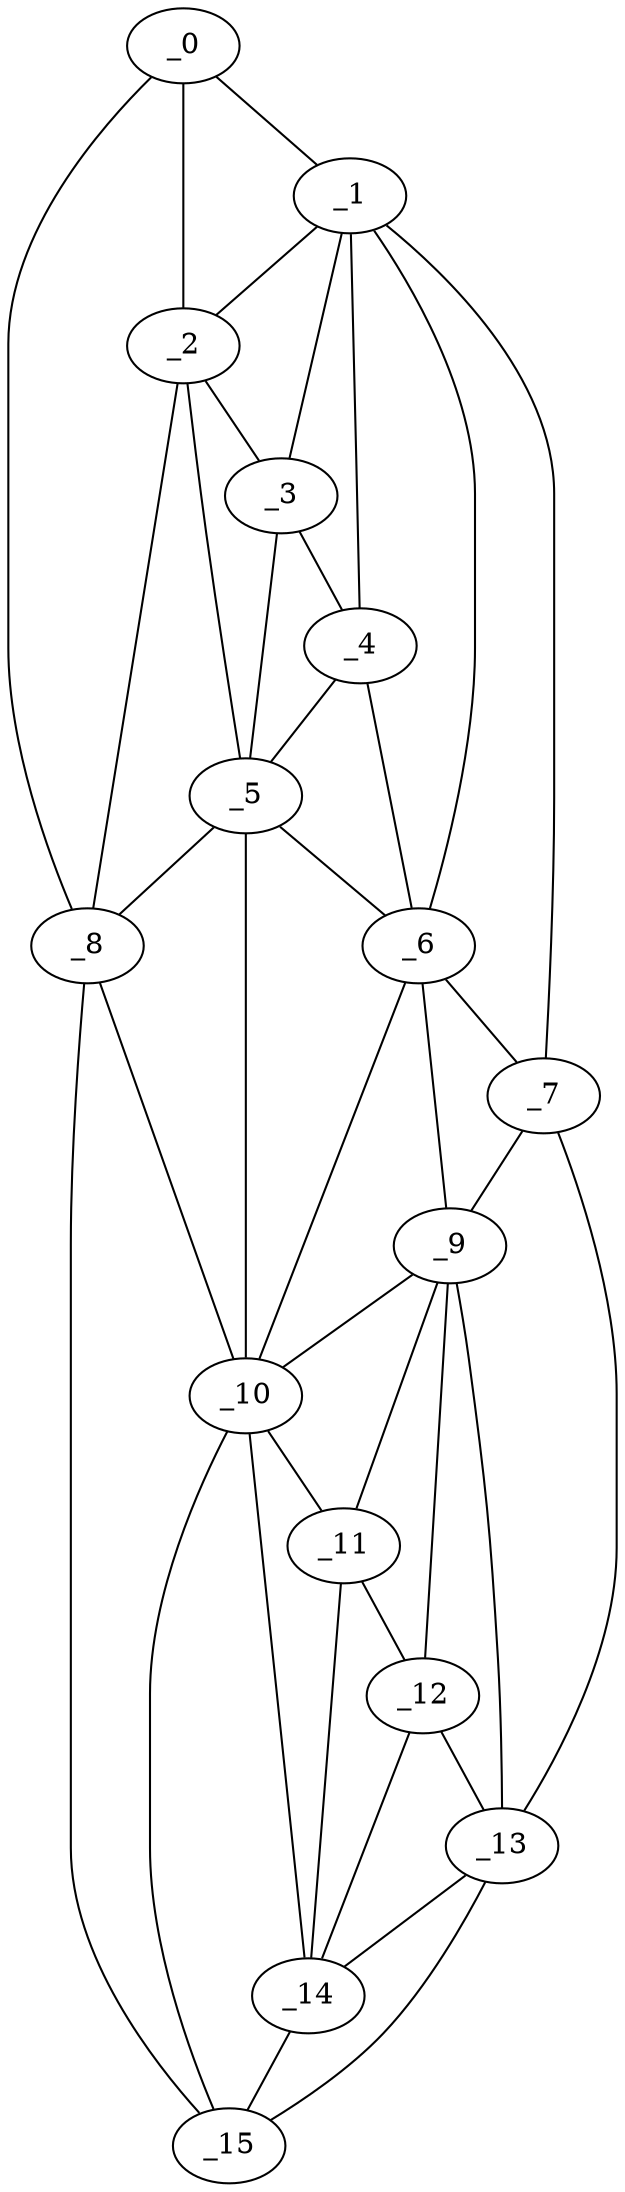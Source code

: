 graph "obj32__140.gxl" {
	_0	 [x=32,
		y=15];
	_1	 [x=44,
		y=45];
	_0 -- _1	 [valence=1];
	_2	 [x=48,
		y=28];
	_0 -- _2	 [valence=2];
	_8	 [x=77,
		y=15];
	_0 -- _8	 [valence=1];
	_1 -- _2	 [valence=2];
	_3	 [x=49,
		y=36];
	_1 -- _3	 [valence=2];
	_4	 [x=50,
		y=44];
	_1 -- _4	 [valence=2];
	_6	 [x=60,
		y=52];
	_1 -- _6	 [valence=1];
	_7	 [x=71,
		y=88];
	_1 -- _7	 [valence=1];
	_2 -- _3	 [valence=2];
	_5	 [x=57,
		y=36];
	_2 -- _5	 [valence=2];
	_2 -- _8	 [valence=1];
	_3 -- _4	 [valence=2];
	_3 -- _5	 [valence=2];
	_4 -- _5	 [valence=2];
	_4 -- _6	 [valence=2];
	_5 -- _6	 [valence=1];
	_5 -- _8	 [valence=1];
	_10	 [x=106,
		y=36];
	_5 -- _10	 [valence=2];
	_6 -- _7	 [valence=2];
	_9	 [x=99,
		y=85];
	_6 -- _9	 [valence=2];
	_6 -- _10	 [valence=2];
	_7 -- _9	 [valence=2];
	_13	 [x=120,
		y=101];
	_7 -- _13	 [valence=1];
	_8 -- _10	 [valence=2];
	_15	 [x=126,
		y=40];
	_8 -- _15	 [valence=1];
	_9 -- _10	 [valence=2];
	_11	 [x=110,
		y=79];
	_9 -- _11	 [valence=1];
	_12	 [x=119,
		y=83];
	_9 -- _12	 [valence=2];
	_9 -- _13	 [valence=1];
	_10 -- _11	 [valence=2];
	_14	 [x=123,
		y=51];
	_10 -- _14	 [valence=2];
	_10 -- _15	 [valence=1];
	_11 -- _12	 [valence=1];
	_11 -- _14	 [valence=2];
	_12 -- _13	 [valence=1];
	_12 -- _14	 [valence=2];
	_13 -- _14	 [valence=1];
	_13 -- _15	 [valence=1];
	_14 -- _15	 [valence=2];
}
